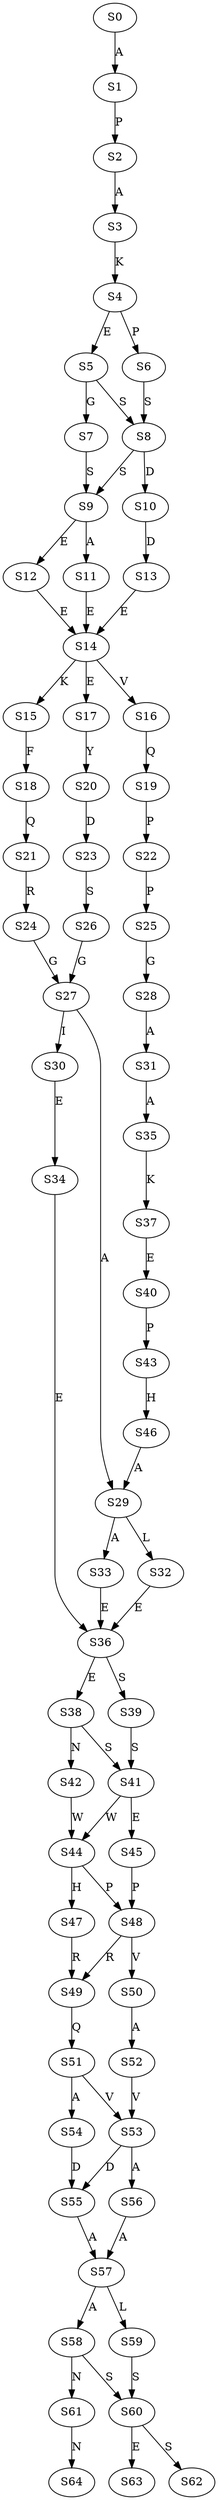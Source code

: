 strict digraph  {
	S0 -> S1 [ label = A ];
	S1 -> S2 [ label = P ];
	S2 -> S3 [ label = A ];
	S3 -> S4 [ label = K ];
	S4 -> S5 [ label = E ];
	S4 -> S6 [ label = P ];
	S5 -> S7 [ label = G ];
	S5 -> S8 [ label = S ];
	S6 -> S8 [ label = S ];
	S7 -> S9 [ label = S ];
	S8 -> S10 [ label = D ];
	S8 -> S9 [ label = S ];
	S9 -> S11 [ label = A ];
	S9 -> S12 [ label = E ];
	S10 -> S13 [ label = D ];
	S11 -> S14 [ label = E ];
	S12 -> S14 [ label = E ];
	S13 -> S14 [ label = E ];
	S14 -> S15 [ label = K ];
	S14 -> S16 [ label = V ];
	S14 -> S17 [ label = E ];
	S15 -> S18 [ label = F ];
	S16 -> S19 [ label = Q ];
	S17 -> S20 [ label = Y ];
	S18 -> S21 [ label = Q ];
	S19 -> S22 [ label = P ];
	S20 -> S23 [ label = D ];
	S21 -> S24 [ label = R ];
	S22 -> S25 [ label = P ];
	S23 -> S26 [ label = S ];
	S24 -> S27 [ label = G ];
	S25 -> S28 [ label = G ];
	S26 -> S27 [ label = G ];
	S27 -> S29 [ label = A ];
	S27 -> S30 [ label = I ];
	S28 -> S31 [ label = A ];
	S29 -> S32 [ label = L ];
	S29 -> S33 [ label = A ];
	S30 -> S34 [ label = E ];
	S31 -> S35 [ label = A ];
	S32 -> S36 [ label = E ];
	S33 -> S36 [ label = E ];
	S34 -> S36 [ label = E ];
	S35 -> S37 [ label = K ];
	S36 -> S38 [ label = E ];
	S36 -> S39 [ label = S ];
	S37 -> S40 [ label = E ];
	S38 -> S41 [ label = S ];
	S38 -> S42 [ label = N ];
	S39 -> S41 [ label = S ];
	S40 -> S43 [ label = P ];
	S41 -> S44 [ label = W ];
	S41 -> S45 [ label = E ];
	S42 -> S44 [ label = W ];
	S43 -> S46 [ label = H ];
	S44 -> S47 [ label = H ];
	S44 -> S48 [ label = P ];
	S45 -> S48 [ label = P ];
	S46 -> S29 [ label = A ];
	S47 -> S49 [ label = R ];
	S48 -> S50 [ label = V ];
	S48 -> S49 [ label = R ];
	S49 -> S51 [ label = Q ];
	S50 -> S52 [ label = A ];
	S51 -> S53 [ label = V ];
	S51 -> S54 [ label = A ];
	S52 -> S53 [ label = V ];
	S53 -> S55 [ label = D ];
	S53 -> S56 [ label = A ];
	S54 -> S55 [ label = D ];
	S55 -> S57 [ label = A ];
	S56 -> S57 [ label = A ];
	S57 -> S58 [ label = A ];
	S57 -> S59 [ label = L ];
	S58 -> S60 [ label = S ];
	S58 -> S61 [ label = N ];
	S59 -> S60 [ label = S ];
	S60 -> S62 [ label = S ];
	S60 -> S63 [ label = E ];
	S61 -> S64 [ label = N ];
}
